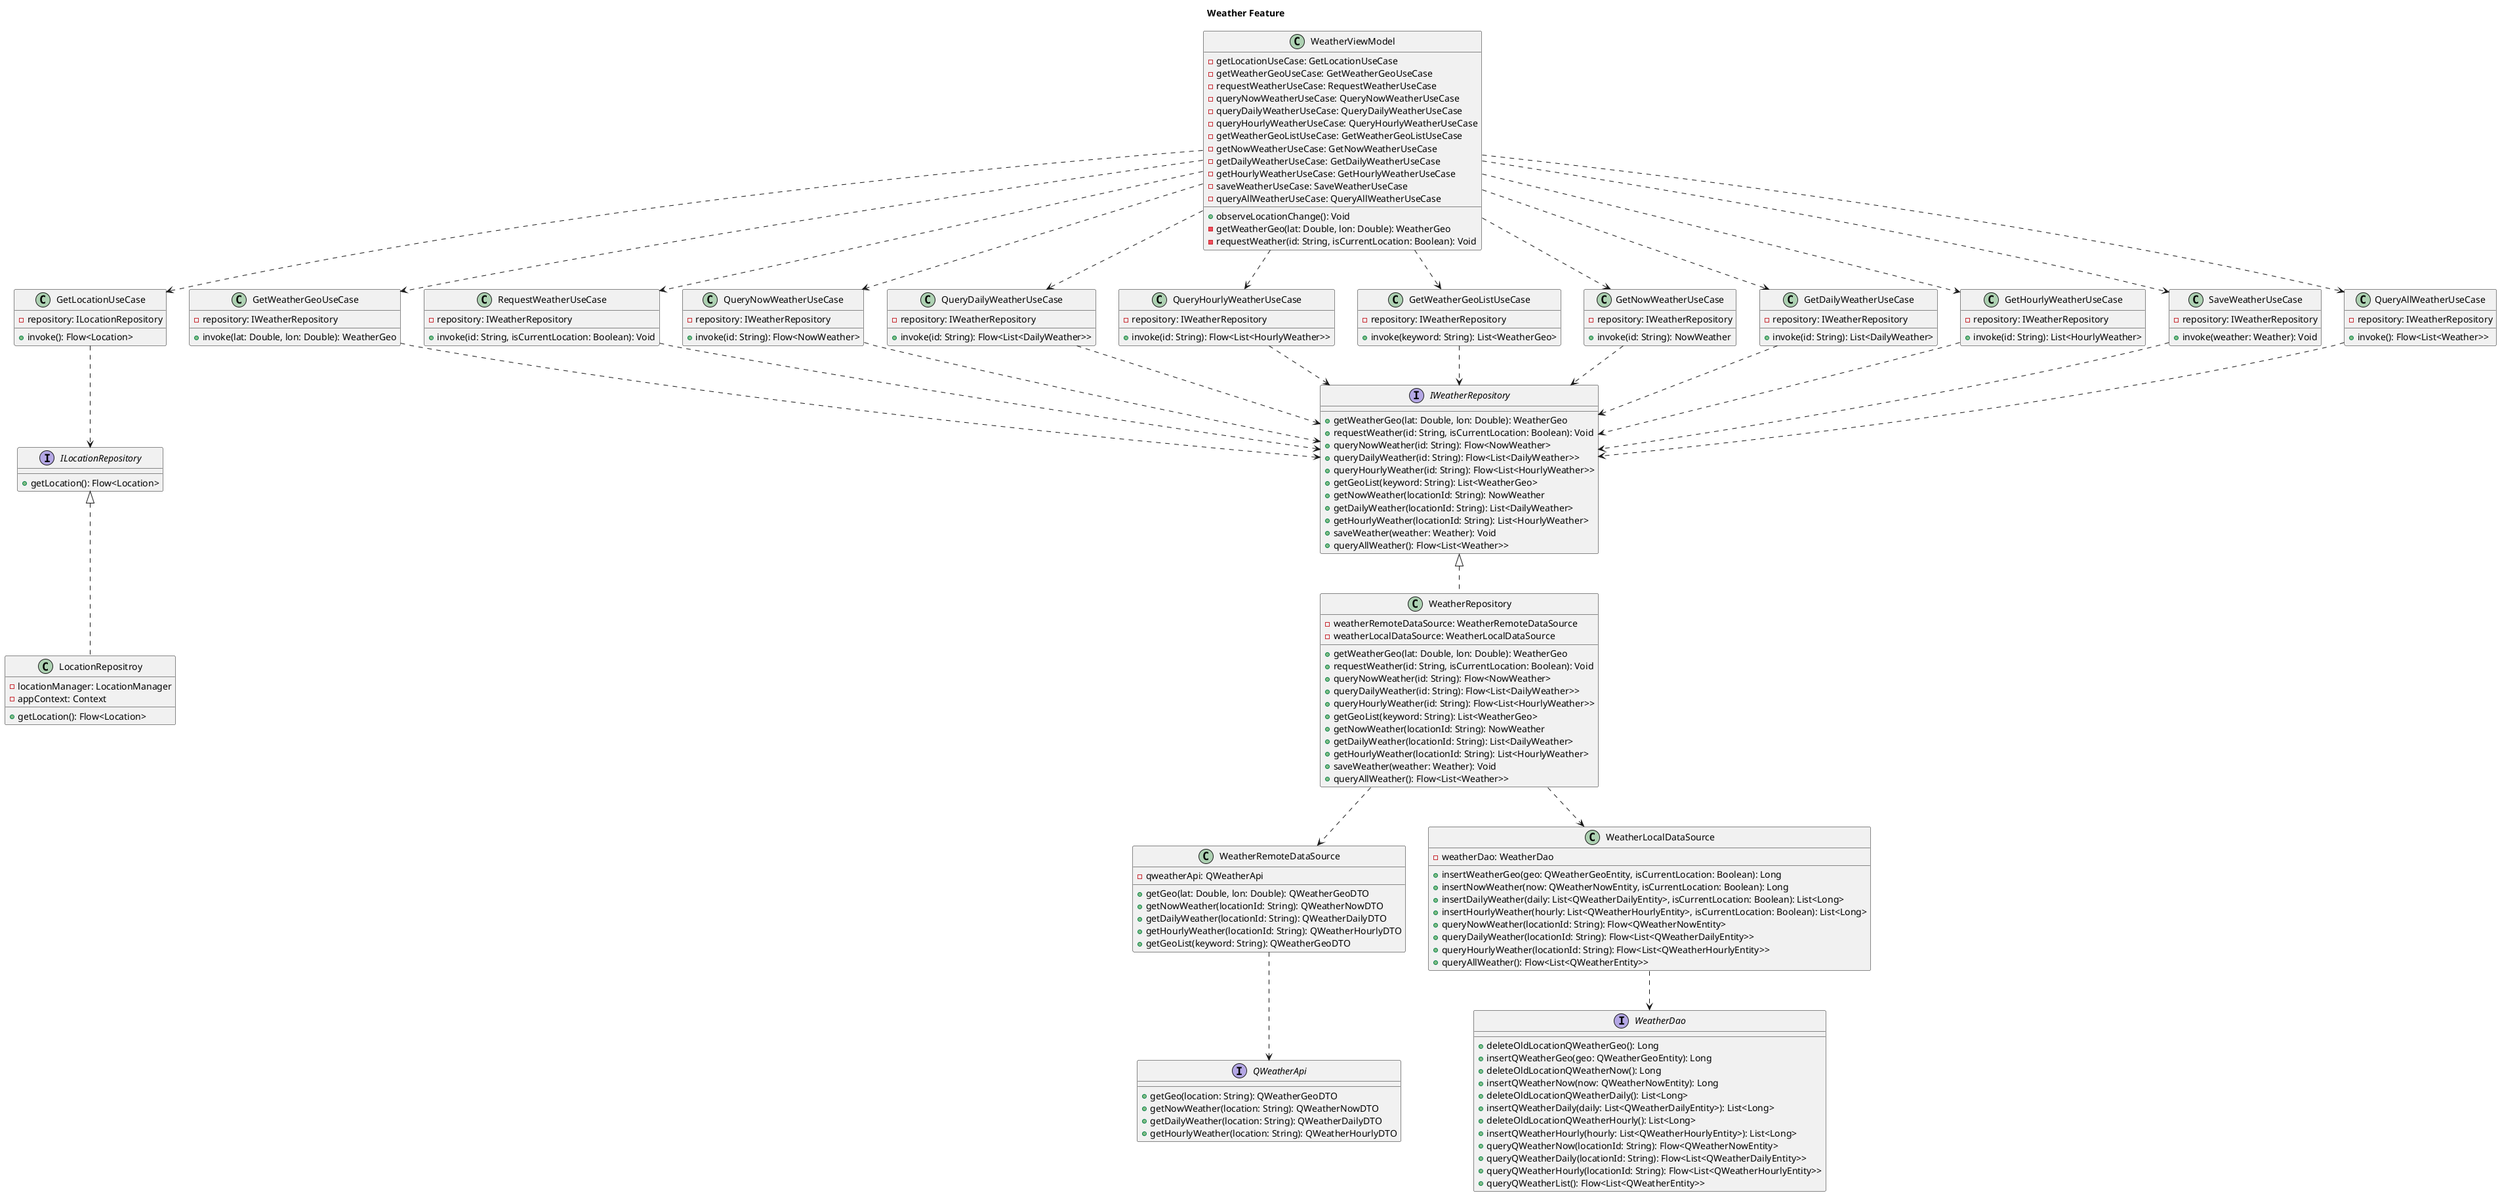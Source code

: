 @startuml weather uml
title Weather Feature

' presentation

class WeatherViewModel {
    - getLocationUseCase: GetLocationUseCase
    - getWeatherGeoUseCase: GetWeatherGeoUseCase
    - requestWeatherUseCase: RequestWeatherUseCase
    - queryNowWeatherUseCase: QueryNowWeatherUseCase
    - queryDailyWeatherUseCase: QueryDailyWeatherUseCase
    - queryHourlyWeatherUseCase: QueryHourlyWeatherUseCase
    - getWeatherGeoListUseCase: GetWeatherGeoListUseCase
    - getNowWeatherUseCase: GetNowWeatherUseCase
    - getDailyWeatherUseCase: GetDailyWeatherUseCase
    - getHourlyWeatherUseCase: GetHourlyWeatherUseCase
    - saveWeatherUseCase: SaveWeatherUseCase
    - queryAllWeatherUseCase: QueryAllWeatherUseCase
    + observeLocationChange(): Void
    - getWeatherGeo(lat: Double, lon: Double): WeatherGeo
    - requestWeather(id: String, isCurrentLocation: Boolean): Void
}

WeatherViewModel ..> GetLocationUseCase
WeatherViewModel ..> GetWeatherGeoUseCase
WeatherViewModel ..> RequestWeatherUseCase
WeatherViewModel ..> QueryNowWeatherUseCase
WeatherViewModel ..> QueryDailyWeatherUseCase
WeatherViewModel ..> QueryHourlyWeatherUseCase
WeatherViewModel ..> GetWeatherGeoListUseCase
WeatherViewModel ..> GetNowWeatherUseCase
WeatherViewModel ..> GetDailyWeatherUseCase
WeatherViewModel ..> GetHourlyWeatherUseCase
WeatherViewModel ..> SaveWeatherUseCase
WeatherViewModel ..> QueryAllWeatherUseCase


' domain

interface ILocationRepository {
    + getLocation(): Flow<Location>
}

interface IWeatherRepository {
    + getWeatherGeo(lat: Double, lon: Double): WeatherGeo
    + requestWeather(id: String, isCurrentLocation: Boolean): Void
    + queryNowWeather(id: String): Flow<NowWeather>
    + queryDailyWeather(id: String): Flow<List<DailyWeather>>
    + queryHourlyWeather(id: String): Flow<List<HourlyWeather>>
    + getGeoList(keyword: String): List<WeatherGeo>
    + getNowWeather(locationId: String): NowWeather
    + getDailyWeather(locationId: String): List<DailyWeather>
    + getHourlyWeather(locationId: String): List<HourlyWeather>
    + saveWeather(weather: Weather): Void
    + queryAllWeather(): Flow<List<Weather>>
}

class GetLocationUseCase {
    - repository: ILocationRepository
    + invoke(): Flow<Location>
}

class GetWeatherGeoUseCase {
    - repository: IWeatherRepository
    + invoke(lat: Double, lon: Double): WeatherGeo
}

class RequestWeatherUseCase {
    - repository: IWeatherRepository
    + invoke(id: String, isCurrentLocation: Boolean): Void
}

class QueryNowWeatherUseCase {
    - repository: IWeatherRepository
    + invoke(id: String): Flow<NowWeather>
}

class QueryDailyWeatherUseCase {
    - repository: IWeatherRepository
    + invoke(id: String): Flow<List<DailyWeather>>
}

class QueryHourlyWeatherUseCase {
    - repository: IWeatherRepository
    + invoke(id: String): Flow<List<HourlyWeather>>
}

class GetWeatherGeoListUseCase {
    - repository: IWeatherRepository
    + invoke(keyword: String): List<WeatherGeo>
}

class GetNowWeatherUseCase {
    - repository: IWeatherRepository
    + invoke(id: String): NowWeather
}

class GetDailyWeatherUseCase {
    - repository: IWeatherRepository
    + invoke(id: String): List<DailyWeather>
}

class GetHourlyWeatherUseCase {
    - repository: IWeatherRepository
    + invoke(id: String): List<HourlyWeather>
}

class SaveWeatherUseCase {
    - repository: IWeatherRepository
    + invoke(weather: Weather): Void
}

class QueryAllWeatherUseCase {
    - repository: IWeatherRepository
    + invoke(): Flow<List<Weather>>
}

GetWeatherGeoUseCase ..> IWeatherRepository
RequestWeatherUseCase ..> IWeatherRepository
GetLocationUseCase ..> ILocationRepository
QueryNowWeatherUseCase ..> IWeatherRepository
QueryDailyWeatherUseCase ..> IWeatherRepository
QueryHourlyWeatherUseCase ..> IWeatherRepository
GetWeatherGeoListUseCase ..> IWeatherRepository
GetNowWeatherUseCase ..> IWeatherRepository
GetDailyWeatherUseCase ..> IWeatherRepository
GetHourlyWeatherUseCase ..> IWeatherRepository
SaveWeatherUseCase ..> IWeatherRepository
QueryAllWeatherUseCase ..> IWeatherRepository
ILocationRepository <|.. LocationRepositroy
IWeatherRepository <|.. WeatherRepository


' data

class LocationRepositroy {
    - locationManager: LocationManager
    - appContext: Context
    + getLocation(): Flow<Location>
}

class WeatherRepository {
    - weatherRemoteDataSource: WeatherRemoteDataSource
    - weatherLocalDataSource: WeatherLocalDataSource
    + getWeatherGeo(lat: Double, lon: Double): WeatherGeo
    + requestWeather(id: String, isCurrentLocation: Boolean): Void
    + queryNowWeather(id: String): Flow<NowWeather>
    + queryDailyWeather(id: String): Flow<List<DailyWeather>>
    + queryHourlyWeather(id: String): Flow<List<HourlyWeather>>
    + getGeoList(keyword: String): List<WeatherGeo>
    + getNowWeather(locationId: String): NowWeather
    + getDailyWeather(locationId: String): List<DailyWeather>
    + getHourlyWeather(locationId: String): List<HourlyWeather>
    + saveWeather(weather: Weather): Void
    + queryAllWeather(): Flow<List<Weather>>
}

class WeatherRemoteDataSource {
    - qweatherApi: QWeatherApi
    + getGeo(lat: Double, lon: Double): QWeatherGeoDTO
    + getNowWeather(locationId: String): QWeatherNowDTO
    + getDailyWeather(locationId: String): QWeatherDailyDTO
    + getHourlyWeather(locationId: String): QWeatherHourlyDTO
    + getGeoList(keyword: String): QWeatherGeoDTO
}

class WeatherLocalDataSource {
    - weatherDao: WeatherDao
    + insertWeatherGeo(geo: QWeatherGeoEntity, isCurrentLocation: Boolean): Long
    + insertNowWeather(now: QWeatherNowEntity, isCurrentLocation: Boolean): Long
    + insertDailyWeather(daily: List<QWeatherDailyEntity>, isCurrentLocation: Boolean): List<Long>
    + insertHourlyWeather(hourly: List<QWeatherHourlyEntity>, isCurrentLocation: Boolean): List<Long>
    + queryNowWeather(locationId: String): Flow<QWeatherNowEntity>
    + queryDailyWeather(locationId: String): Flow<List<QWeatherDailyEntity>>
    + queryHourlyWeather(locationId: String): Flow<List<QWeatherHourlyEntity>>
    + queryAllWeather(): Flow<List<QWeatherEntity>>
}

interface QWeatherApi {
    + getGeo(location: String): QWeatherGeoDTO
    + getNowWeather(location: String): QWeatherNowDTO
    + getDailyWeather(location: String): QWeatherDailyDTO
    + getHourlyWeather(location: String): QWeatherHourlyDTO
}

interface WeatherDao {
    + deleteOldLocationQWeatherGeo(): Long
    + insertQWeatherGeo(geo: QWeatherGeoEntity): Long
    + deleteOldLocationQWeatherNow(): Long
    + insertQWeatherNow(now: QWeatherNowEntity): Long
    + deleteOldLocationQWeatherDaily(): List<Long>
    + insertQWeatherDaily(daily: List<QWeatherDailyEntity>): List<Long>
    + deleteOldLocationQWeatherHourly(): List<Long>
    + insertQWeatherHourly(hourly: List<QWeatherHourlyEntity>): List<Long>
    + queryQWeatherNow(locationId: String): Flow<QWeatherNowEntity>
    + queryQWeatherDaily(locationId: String): Flow<List<QWeatherDailyEntity>>
    + queryQWeatherHourly(locationId: String): Flow<List<QWeatherHourlyEntity>>
    + queryQWeatherList(): Flow<List<QWeatherEntity>>
}

WeatherRepository ..> WeatherRemoteDataSource
WeatherRepository ..> WeatherLocalDataSource
WeatherRemoteDataSource ..> QWeatherApi
WeatherLocalDataSource ..> WeatherDao

@enduml